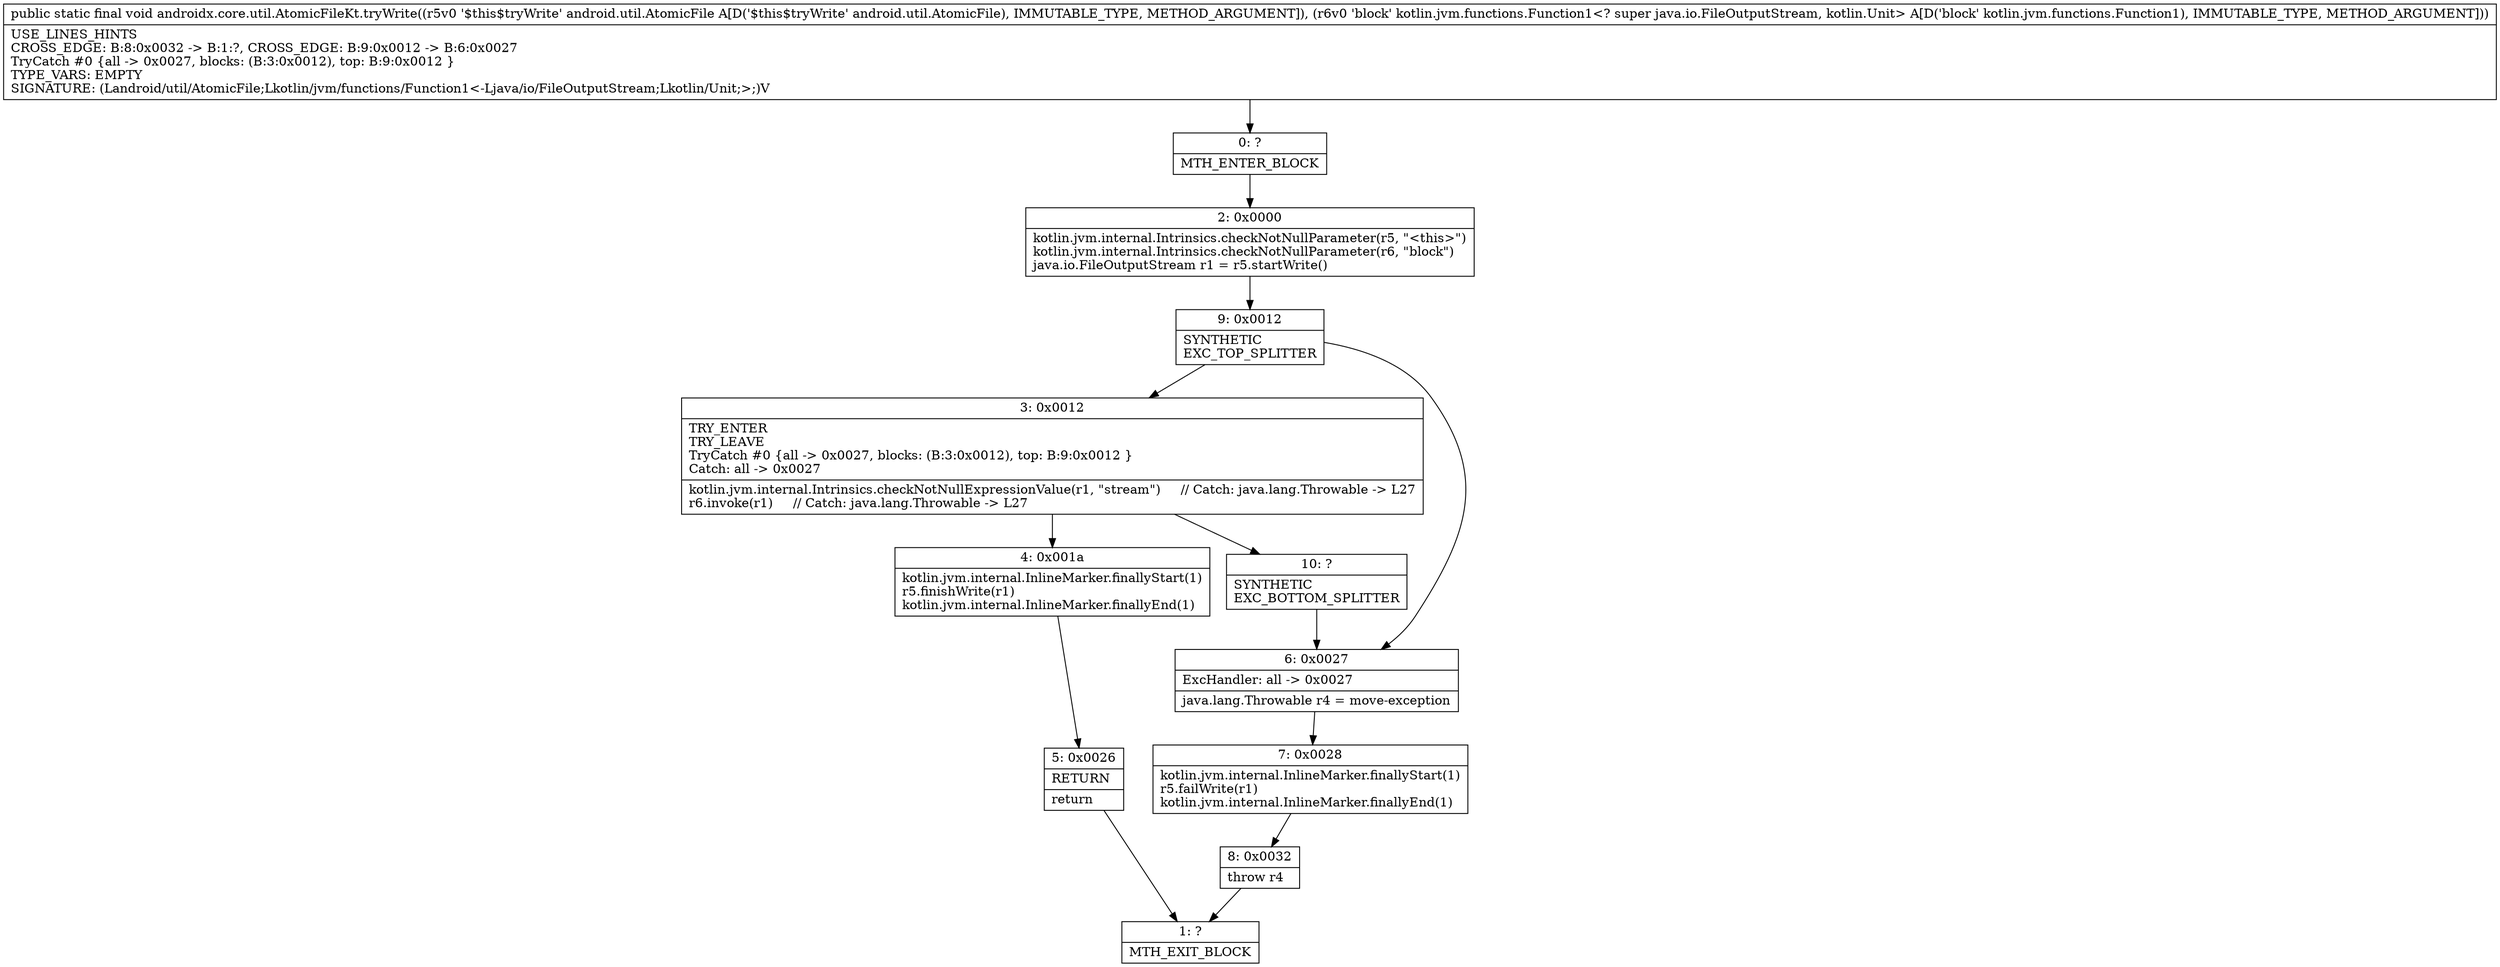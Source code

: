 digraph "CFG forandroidx.core.util.AtomicFileKt.tryWrite(Landroid\/util\/AtomicFile;Lkotlin\/jvm\/functions\/Function1;)V" {
Node_0 [shape=record,label="{0\:\ ?|MTH_ENTER_BLOCK\l}"];
Node_2 [shape=record,label="{2\:\ 0x0000|kotlin.jvm.internal.Intrinsics.checkNotNullParameter(r5, \"\<this\>\")\lkotlin.jvm.internal.Intrinsics.checkNotNullParameter(r6, \"block\")\ljava.io.FileOutputStream r1 = r5.startWrite()\l}"];
Node_9 [shape=record,label="{9\:\ 0x0012|SYNTHETIC\lEXC_TOP_SPLITTER\l}"];
Node_3 [shape=record,label="{3\:\ 0x0012|TRY_ENTER\lTRY_LEAVE\lTryCatch #0 \{all \-\> 0x0027, blocks: (B:3:0x0012), top: B:9:0x0012 \}\lCatch: all \-\> 0x0027\l|kotlin.jvm.internal.Intrinsics.checkNotNullExpressionValue(r1, \"stream\")     \/\/ Catch: java.lang.Throwable \-\> L27\lr6.invoke(r1)     \/\/ Catch: java.lang.Throwable \-\> L27\l}"];
Node_4 [shape=record,label="{4\:\ 0x001a|kotlin.jvm.internal.InlineMarker.finallyStart(1)\lr5.finishWrite(r1)\lkotlin.jvm.internal.InlineMarker.finallyEnd(1)\l}"];
Node_5 [shape=record,label="{5\:\ 0x0026|RETURN\l|return\l}"];
Node_1 [shape=record,label="{1\:\ ?|MTH_EXIT_BLOCK\l}"];
Node_10 [shape=record,label="{10\:\ ?|SYNTHETIC\lEXC_BOTTOM_SPLITTER\l}"];
Node_6 [shape=record,label="{6\:\ 0x0027|ExcHandler: all \-\> 0x0027\l|java.lang.Throwable r4 = move\-exception\l}"];
Node_7 [shape=record,label="{7\:\ 0x0028|kotlin.jvm.internal.InlineMarker.finallyStart(1)\lr5.failWrite(r1)\lkotlin.jvm.internal.InlineMarker.finallyEnd(1)\l}"];
Node_8 [shape=record,label="{8\:\ 0x0032|throw r4\l}"];
MethodNode[shape=record,label="{public static final void androidx.core.util.AtomicFileKt.tryWrite((r5v0 '$this$tryWrite' android.util.AtomicFile A[D('$this$tryWrite' android.util.AtomicFile), IMMUTABLE_TYPE, METHOD_ARGUMENT]), (r6v0 'block' kotlin.jvm.functions.Function1\<? super java.io.FileOutputStream, kotlin.Unit\> A[D('block' kotlin.jvm.functions.Function1), IMMUTABLE_TYPE, METHOD_ARGUMENT]))  | USE_LINES_HINTS\lCROSS_EDGE: B:8:0x0032 \-\> B:1:?, CROSS_EDGE: B:9:0x0012 \-\> B:6:0x0027\lTryCatch #0 \{all \-\> 0x0027, blocks: (B:3:0x0012), top: B:9:0x0012 \}\lTYPE_VARS: EMPTY\lSIGNATURE: (Landroid\/util\/AtomicFile;Lkotlin\/jvm\/functions\/Function1\<\-Ljava\/io\/FileOutputStream;Lkotlin\/Unit;\>;)V\l}"];
MethodNode -> Node_0;Node_0 -> Node_2;
Node_2 -> Node_9;
Node_9 -> Node_3;
Node_9 -> Node_6;
Node_3 -> Node_4;
Node_3 -> Node_10;
Node_4 -> Node_5;
Node_5 -> Node_1;
Node_10 -> Node_6;
Node_6 -> Node_7;
Node_7 -> Node_8;
Node_8 -> Node_1;
}


